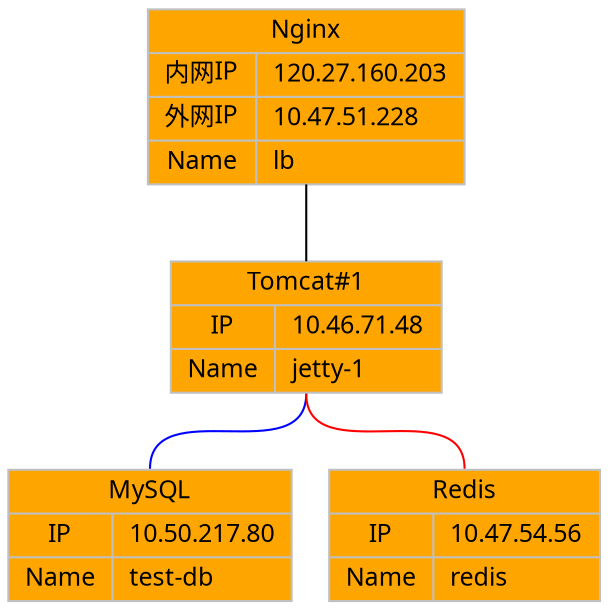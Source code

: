 digraph G {
    graph [
        compound=true;
        center=true;
        charset="UTF-8";
        rankdir=TB,
    ];
    node [
        shape=record,
        style="filled, solid",
        fontname="Migu 1M",
        color=grey;
        fillcolor=orange;
        fontsize=12
    ];
    edge [
        color=black;
    ];

    nginx   [label="{Nginx|{{内网IP|外网IP|Name}|{120.27.160.203\l|10.47.51.228\l|lb\l}}}}"];
    tomcat1 [label="{Tomcat#1|{{IP|Name}|{10.46.71.48\l|jetty-1\l}}}}"];
    db      [label="{MySQL|{{IP|Name}|{10.50.217.80\l|test-db\l}}}}"];
    redis   [label="{Redis|{{IP|Name}|{10.47.54.56\l|redis\l}}}}"];

    nginx   -> tomcat1   [dir=none, penwidth=1];
    tomcat1 -> db        [tailport = s, headport = n, dir=none, color=blue, penwidth=1];
    tomcat1 -> redis     [tailport = s, headport = n, dir=none, color=red, penwidth=1];
}
